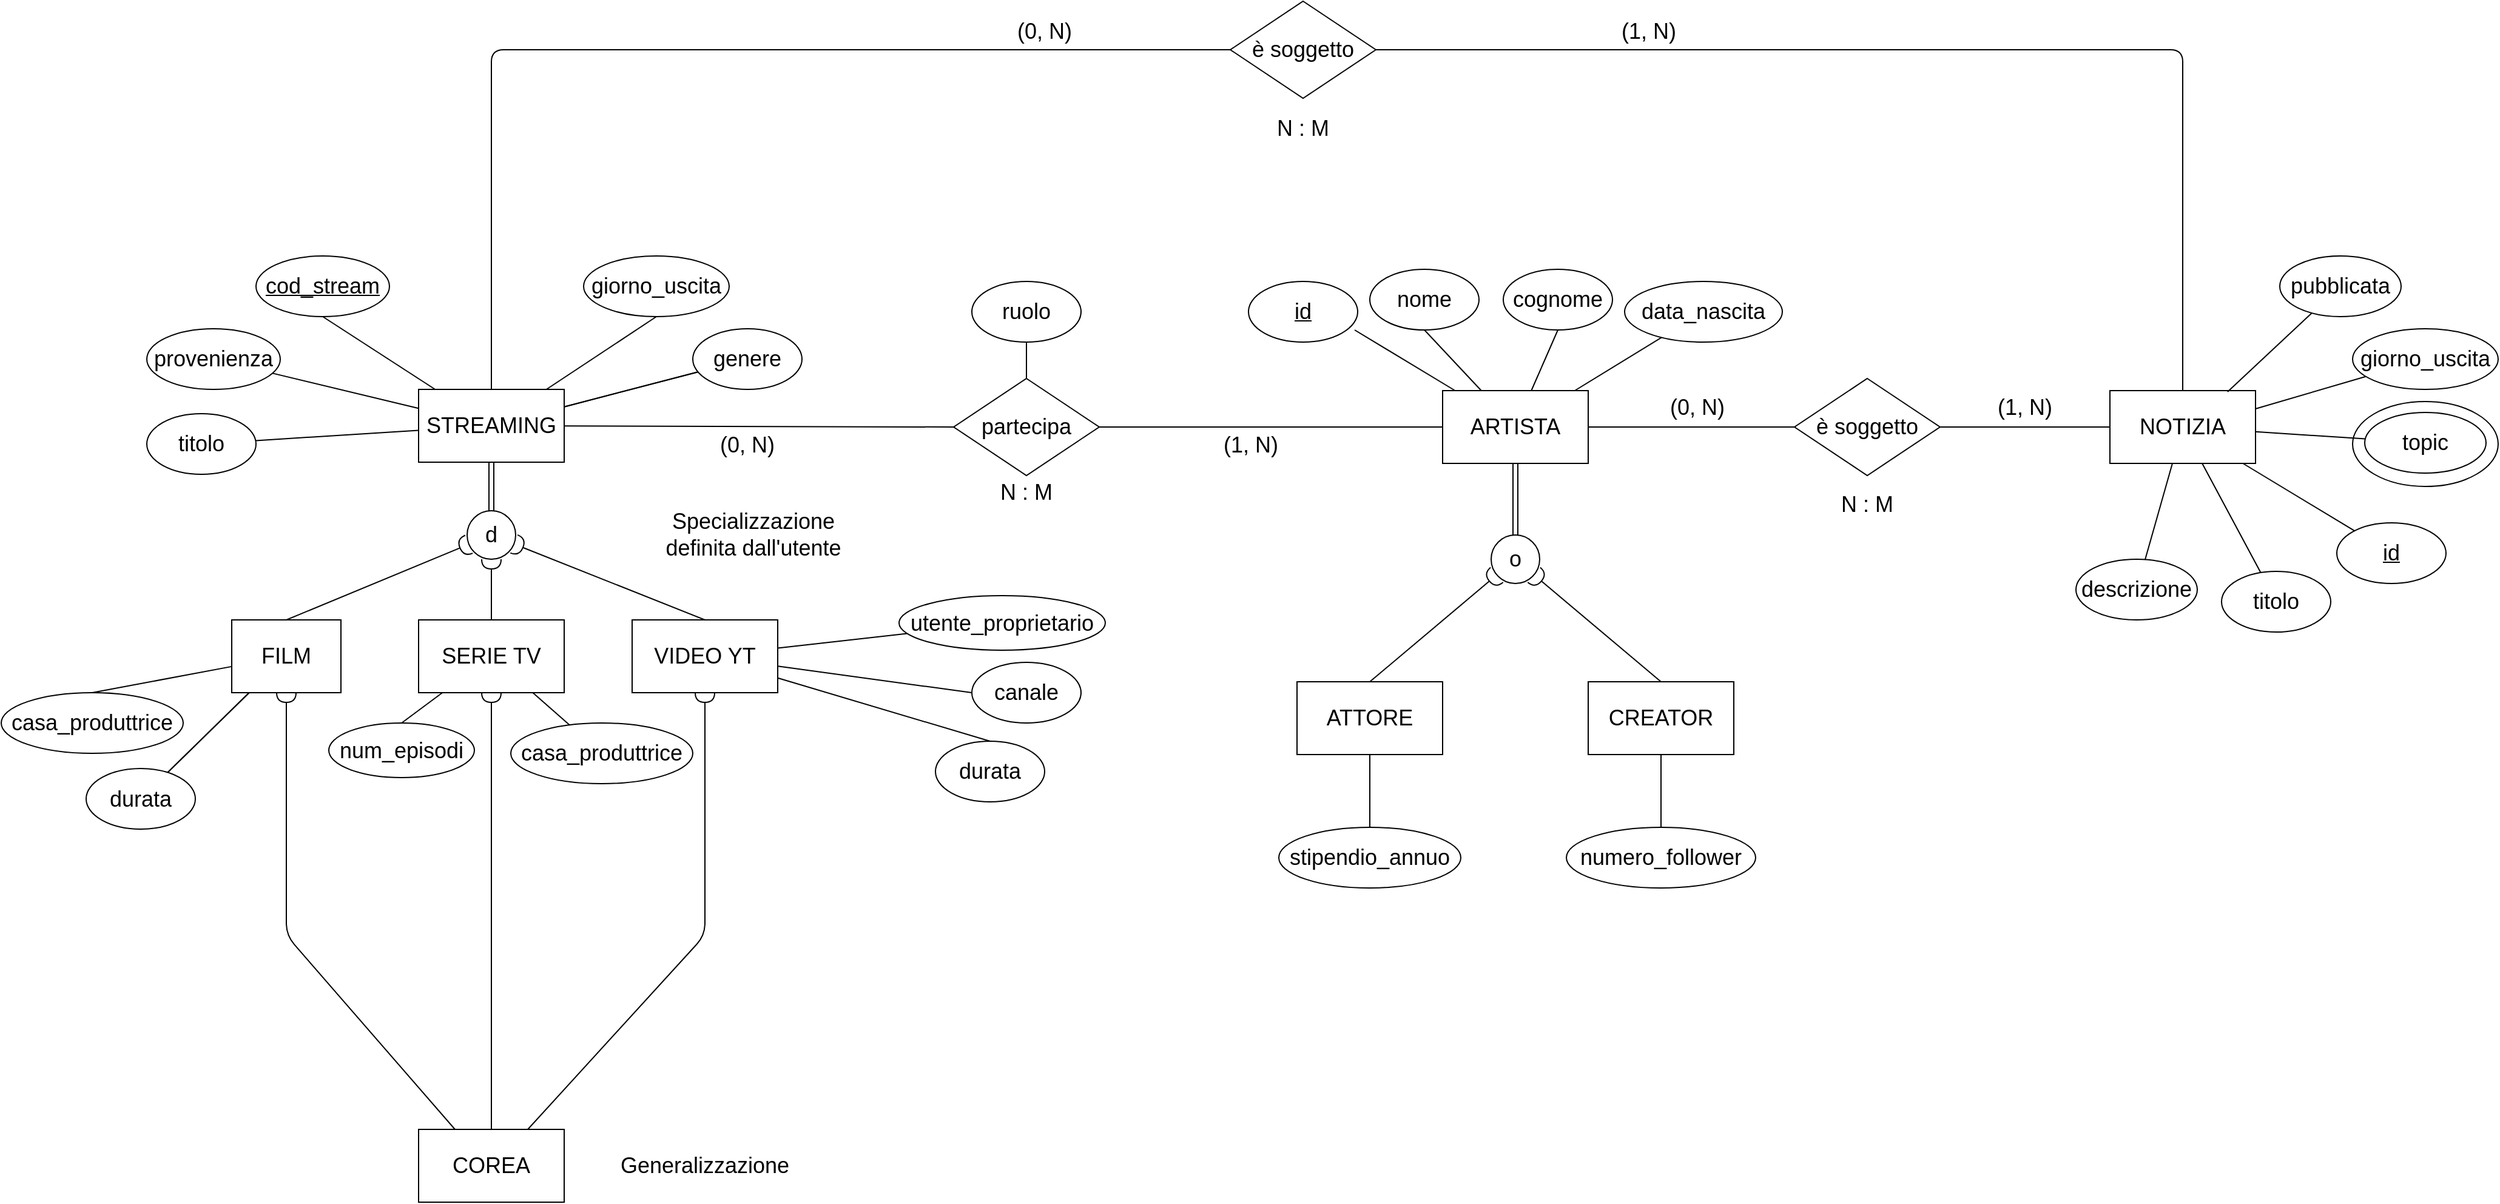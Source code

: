 <mxfile>
    <diagram id="zBuKATb36PVORmsG0atc" name="Pagina-1">
        <mxGraphModel dx="1630" dy="2322" grid="1" gridSize="10" guides="1" tooltips="1" connect="1" arrows="1" fold="1" page="1" pageScale="1" pageWidth="827" pageHeight="1169" math="0" shadow="0">
            <root>
                <mxCell id="0"/>
                <mxCell id="1" parent="0"/>
                <mxCell id="5" style="edgeStyle=none;html=1;entryX=0.5;entryY=1;entryDx=0;entryDy=0;fontSize=18;endArrow=none;endFill=0;" edge="1" parent="1" source="2" target="3">
                    <mxGeometry relative="1" as="geometry"/>
                </mxCell>
                <mxCell id="8" value="" style="edgeStyle=none;html=1;fontSize=18;endArrow=none;endFill=0;" edge="1" parent="1" source="2" target="4">
                    <mxGeometry relative="1" as="geometry"/>
                </mxCell>
                <mxCell id="9" value="" style="edgeStyle=none;html=1;fontSize=18;endArrow=none;endFill=0;" edge="1" parent="1" source="2" target="7">
                    <mxGeometry relative="1" as="geometry"/>
                </mxCell>
                <mxCell id="10" style="edgeStyle=none;html=1;entryX=0.5;entryY=1;entryDx=0;entryDy=0;fontSize=18;endArrow=none;endFill=0;" edge="1" parent="1" source="2" target="6">
                    <mxGeometry relative="1" as="geometry"/>
                </mxCell>
                <mxCell id="12" value="" style="edgeStyle=none;html=1;fontSize=18;endArrow=none;endFill=0;" edge="1" parent="1" source="2" target="11">
                    <mxGeometry relative="1" as="geometry"/>
                </mxCell>
                <mxCell id="32" value="" style="edgeStyle=none;html=1;fontSize=18;endArrow=none;endFill=0;shape=link;" edge="1" parent="1" source="2" target="31">
                    <mxGeometry relative="1" as="geometry"/>
                </mxCell>
                <mxCell id="101" value="" style="edgeStyle=none;html=1;fontSize=18;startArrow=none;startFill=0;endArrow=none;endFill=0;" edge="1" parent="1" source="2" target="7">
                    <mxGeometry relative="1" as="geometry"/>
                </mxCell>
                <mxCell id="103" style="edgeStyle=none;html=1;entryX=0;entryY=0.5;entryDx=0;entryDy=0;fontSize=18;startArrow=none;startFill=0;endArrow=none;endFill=0;" edge="1" parent="1" source="2" target="100">
                    <mxGeometry relative="1" as="geometry"/>
                </mxCell>
                <mxCell id="116" style="edgeStyle=none;html=1;entryX=0;entryY=0.5;entryDx=0;entryDy=0;fontSize=18;startArrow=none;startFill=0;endArrow=none;endFill=0;" edge="1" parent="1" source="2" target="110">
                    <mxGeometry relative="1" as="geometry">
                        <Array as="points">
                            <mxPoint x="414" y="-60"/>
                        </Array>
                    </mxGeometry>
                </mxCell>
                <mxCell id="2" value="&lt;font style=&quot;font-size: 18px;&quot;&gt;STREAMING&lt;/font&gt;" style="rounded=0;whiteSpace=wrap;html=1;" vertex="1" parent="1">
                    <mxGeometry x="354" y="220" width="120" height="60" as="geometry"/>
                </mxCell>
                <mxCell id="3" value="&lt;u&gt;cod_stream&lt;/u&gt;" style="ellipse;whiteSpace=wrap;html=1;fontSize=18;" vertex="1" parent="1">
                    <mxGeometry x="220" y="110" width="110" height="50" as="geometry"/>
                </mxCell>
                <mxCell id="4" value="titolo" style="ellipse;whiteSpace=wrap;html=1;fontSize=18;" vertex="1" parent="1">
                    <mxGeometry x="130" y="240" width="90" height="50" as="geometry"/>
                </mxCell>
                <mxCell id="6" value="giorno_uscita" style="ellipse;whiteSpace=wrap;html=1;fontSize=18;" vertex="1" parent="1">
                    <mxGeometry x="490" y="110" width="120" height="50" as="geometry"/>
                </mxCell>
                <mxCell id="7" value="genere" style="ellipse;whiteSpace=wrap;html=1;fontSize=18;" vertex="1" parent="1">
                    <mxGeometry x="580" y="170" width="90" height="50" as="geometry"/>
                </mxCell>
                <mxCell id="11" value="provenienza" style="ellipse;whiteSpace=wrap;html=1;fontSize=18;" vertex="1" parent="1">
                    <mxGeometry x="130" y="170" width="110" height="50" as="geometry"/>
                </mxCell>
                <mxCell id="28" value="" style="edgeStyle=none;html=1;fontSize=18;endArrow=none;endFill=0;" edge="1" parent="1" source="13" target="16">
                    <mxGeometry relative="1" as="geometry"/>
                </mxCell>
                <mxCell id="29" value="" style="edgeStyle=none;html=1;fontSize=18;endArrow=none;endFill=0;" edge="1" parent="1" source="13" target="16">
                    <mxGeometry relative="1" as="geometry"/>
                </mxCell>
                <mxCell id="30" style="edgeStyle=none;html=1;entryX=0.5;entryY=0;entryDx=0;entryDy=0;fontSize=18;endArrow=none;endFill=0;" edge="1" parent="1" source="13" target="17">
                    <mxGeometry relative="1" as="geometry"/>
                </mxCell>
                <mxCell id="44" style="edgeStyle=none;html=1;entryX=0.25;entryY=0;entryDx=0;entryDy=0;fontSize=18;startArrow=halfCircle;startFill=0;endArrow=none;endFill=0;" edge="1" parent="1" source="13" target="38">
                    <mxGeometry relative="1" as="geometry">
                        <Array as="points">
                            <mxPoint x="245" y="670"/>
                        </Array>
                    </mxGeometry>
                </mxCell>
                <mxCell id="13" value="&lt;span style=&quot;font-size: 18px;&quot;&gt;FILM&lt;/span&gt;" style="rounded=0;whiteSpace=wrap;html=1;" vertex="1" parent="1">
                    <mxGeometry x="200" y="410" width="90" height="60" as="geometry"/>
                </mxCell>
                <mxCell id="26" value="" style="edgeStyle=none;html=1;fontSize=18;endArrow=none;endFill=0;" edge="1" parent="1" source="14" target="19">
                    <mxGeometry relative="1" as="geometry"/>
                </mxCell>
                <mxCell id="27" style="edgeStyle=none;html=1;entryX=0.5;entryY=0;entryDx=0;entryDy=0;fontSize=18;endArrow=none;endFill=0;" edge="1" parent="1" source="14" target="18">
                    <mxGeometry relative="1" as="geometry"/>
                </mxCell>
                <mxCell id="45" style="edgeStyle=none;html=1;entryX=0.5;entryY=0;entryDx=0;entryDy=0;fontSize=18;startArrow=halfCircle;startFill=0;endArrow=none;endFill=0;" edge="1" parent="1" source="14" target="38">
                    <mxGeometry relative="1" as="geometry"/>
                </mxCell>
                <mxCell id="14" value="&lt;font style=&quot;font-size: 18px;&quot;&gt;SERIE TV&lt;/font&gt;" style="rounded=0;whiteSpace=wrap;html=1;" vertex="1" parent="1">
                    <mxGeometry x="354" y="410" width="120" height="60" as="geometry"/>
                </mxCell>
                <mxCell id="23" value="" style="edgeStyle=none;html=1;fontSize=18;endArrow=none;endFill=0;" edge="1" parent="1" source="15" target="22">
                    <mxGeometry relative="1" as="geometry"/>
                </mxCell>
                <mxCell id="24" style="edgeStyle=none;html=1;entryX=0;entryY=0.5;entryDx=0;entryDy=0;fontSize=18;endArrow=none;endFill=0;" edge="1" parent="1" source="15" target="21">
                    <mxGeometry relative="1" as="geometry"/>
                </mxCell>
                <mxCell id="25" style="edgeStyle=none;html=1;entryX=0.5;entryY=0;entryDx=0;entryDy=0;fontSize=18;endArrow=none;endFill=0;" edge="1" parent="1" source="15" target="20">
                    <mxGeometry relative="1" as="geometry"/>
                </mxCell>
                <mxCell id="46" style="edgeStyle=none;html=1;entryX=0.75;entryY=0;entryDx=0;entryDy=0;fontSize=18;startArrow=halfCircle;startFill=0;endArrow=none;endFill=0;" edge="1" parent="1" source="15" target="38">
                    <mxGeometry relative="1" as="geometry">
                        <Array as="points">
                            <mxPoint x="590" y="670"/>
                        </Array>
                    </mxGeometry>
                </mxCell>
                <mxCell id="15" value="&lt;font style=&quot;font-size: 18px;&quot;&gt;VIDEO YT&lt;/font&gt;" style="rounded=0;whiteSpace=wrap;html=1;" vertex="1" parent="1">
                    <mxGeometry x="530" y="410" width="120" height="60" as="geometry"/>
                </mxCell>
                <mxCell id="16" value="durata" style="ellipse;whiteSpace=wrap;html=1;fontSize=18;" vertex="1" parent="1">
                    <mxGeometry x="80" y="532.5" width="90" height="50" as="geometry"/>
                </mxCell>
                <mxCell id="17" value="casa_produttrice" style="ellipse;whiteSpace=wrap;html=1;fontSize=18;" vertex="1" parent="1">
                    <mxGeometry x="10" y="470" width="150" height="50" as="geometry"/>
                </mxCell>
                <mxCell id="18" value="num_episodi" style="ellipse;whiteSpace=wrap;html=1;fontSize=18;" vertex="1" parent="1">
                    <mxGeometry x="280" y="495" width="120" height="45" as="geometry"/>
                </mxCell>
                <mxCell id="19" value="casa_produttrice" style="ellipse;whiteSpace=wrap;html=1;fontSize=18;" vertex="1" parent="1">
                    <mxGeometry x="430" y="495" width="150" height="50" as="geometry"/>
                </mxCell>
                <mxCell id="20" value="durata" style="ellipse;whiteSpace=wrap;html=1;fontSize=18;" vertex="1" parent="1">
                    <mxGeometry x="780" y="510" width="90" height="50" as="geometry"/>
                </mxCell>
                <mxCell id="21" value="canale" style="ellipse;whiteSpace=wrap;html=1;fontSize=18;" vertex="1" parent="1">
                    <mxGeometry x="810" y="445" width="90" height="50" as="geometry"/>
                </mxCell>
                <mxCell id="22" value="utente_proprietario" style="ellipse;whiteSpace=wrap;html=1;fontSize=18;" vertex="1" parent="1">
                    <mxGeometry x="750" y="390" width="170" height="45" as="geometry"/>
                </mxCell>
                <mxCell id="34" value="" style="edgeStyle=none;html=1;fontSize=18;endArrow=none;endFill=0;startArrow=halfCircle;startFill=0;" edge="1" parent="1" source="31" target="14">
                    <mxGeometry relative="1" as="geometry"/>
                </mxCell>
                <mxCell id="35" style="edgeStyle=none;html=1;entryX=0.5;entryY=0;entryDx=0;entryDy=0;fontSize=18;endArrow=none;endFill=0;startArrow=halfCircle;startFill=0;" edge="1" parent="1" source="31" target="13">
                    <mxGeometry relative="1" as="geometry"/>
                </mxCell>
                <mxCell id="36" style="edgeStyle=none;html=1;entryX=0.5;entryY=0;entryDx=0;entryDy=0;fontSize=18;endArrow=none;endFill=0;startArrow=halfCircle;startFill=0;" edge="1" parent="1" source="31" target="15">
                    <mxGeometry relative="1" as="geometry"/>
                </mxCell>
                <mxCell id="31" value="d" style="ellipse;whiteSpace=wrap;html=1;aspect=fixed;fontSize=18;" vertex="1" parent="1">
                    <mxGeometry x="394" y="320" width="40" height="40" as="geometry"/>
                </mxCell>
                <mxCell id="37" value="Specializzazione definita dall'utente" style="text;html=1;strokeColor=none;fillColor=none;align=center;verticalAlign=middle;whiteSpace=wrap;rounded=0;fontSize=18;" vertex="1" parent="1">
                    <mxGeometry x="550" y="310" width="160" height="60" as="geometry"/>
                </mxCell>
                <mxCell id="38" value="&lt;font style=&quot;font-size: 18px;&quot;&gt;COREA&lt;/font&gt;" style="rounded=0;whiteSpace=wrap;html=1;" vertex="1" parent="1">
                    <mxGeometry x="354" y="830" width="120" height="60" as="geometry"/>
                </mxCell>
                <mxCell id="47" value="Generalizzazione" style="text;html=1;strokeColor=none;fillColor=none;align=center;verticalAlign=middle;whiteSpace=wrap;rounded=0;fontSize=18;" vertex="1" parent="1">
                    <mxGeometry x="510" y="830" width="160" height="60" as="geometry"/>
                </mxCell>
                <mxCell id="87" value="" style="edgeStyle=none;html=1;fontSize=18;startArrow=none;startFill=0;endArrow=none;endFill=0;" edge="1" parent="1" source="50" target="49">
                    <mxGeometry relative="1" as="geometry"/>
                </mxCell>
                <mxCell id="50" value="titolo" style="ellipse;whiteSpace=wrap;html=1;fontSize=18;" vertex="1" parent="1">
                    <mxGeometry x="1840" y="370" width="90" height="50" as="geometry"/>
                </mxCell>
                <mxCell id="51" value="descrizione" style="ellipse;whiteSpace=wrap;html=1;fontSize=18;" vertex="1" parent="1">
                    <mxGeometry x="1720" y="360" width="100" height="50" as="geometry"/>
                </mxCell>
                <mxCell id="53" value="" style="group" vertex="1" connectable="0" parent="1">
                    <mxGeometry x="1738" y="211" width="140" height="80" as="geometry"/>
                </mxCell>
                <mxCell id="49" value="&lt;font style=&quot;font-size: 18px;&quot;&gt;NOTIZIA&lt;/font&gt;" style="rounded=0;whiteSpace=wrap;html=1;" vertex="1" parent="53">
                    <mxGeometry x="10" y="10" width="120" height="60" as="geometry"/>
                </mxCell>
                <mxCell id="89" style="edgeStyle=none;html=1;entryX=0.808;entryY=0.017;entryDx=0;entryDy=0;entryPerimeter=0;fontSize=18;startArrow=none;startFill=0;endArrow=none;endFill=0;" edge="1" parent="1" source="56" target="49">
                    <mxGeometry relative="1" as="geometry"/>
                </mxCell>
                <mxCell id="56" value="pubblicata" style="ellipse;whiteSpace=wrap;html=1;fontSize=18;" vertex="1" parent="1">
                    <mxGeometry x="1888" y="110" width="100" height="50" as="geometry"/>
                </mxCell>
                <mxCell id="90" style="edgeStyle=none;html=1;entryX=1;entryY=0.25;entryDx=0;entryDy=0;fontSize=18;startArrow=none;startFill=0;endArrow=none;endFill=0;" edge="1" parent="1" source="59" target="49">
                    <mxGeometry relative="1" as="geometry"/>
                </mxCell>
                <mxCell id="59" value="giorno_uscita" style="ellipse;whiteSpace=wrap;html=1;fontSize=18;" vertex="1" parent="1">
                    <mxGeometry x="1948" y="170" width="120" height="50" as="geometry"/>
                </mxCell>
                <mxCell id="77" value="" style="edgeStyle=none;html=1;fontSize=18;startArrow=none;startFill=0;endArrow=none;endFill=0;" edge="1" parent="1" source="64" target="75">
                    <mxGeometry relative="1" as="geometry"/>
                </mxCell>
                <mxCell id="64" value="&lt;font style=&quot;font-size: 18px;&quot;&gt;ATTORE&lt;/font&gt;" style="rounded=0;whiteSpace=wrap;html=1;" vertex="1" parent="1">
                    <mxGeometry x="1078" y="461" width="120" height="60" as="geometry"/>
                </mxCell>
                <mxCell id="71" style="edgeStyle=none;html=1;entryX=0.972;entryY=0.8;entryDx=0;entryDy=0;entryPerimeter=0;fontSize=18;startArrow=none;startFill=0;endArrow=none;endFill=0;" edge="1" parent="1" source="65" target="67">
                    <mxGeometry relative="1" as="geometry"/>
                </mxCell>
                <mxCell id="72" style="edgeStyle=none;html=1;entryX=0.5;entryY=1;entryDx=0;entryDy=0;fontSize=18;startArrow=none;startFill=0;endArrow=none;endFill=0;" edge="1" parent="1" source="65" target="68">
                    <mxGeometry relative="1" as="geometry"/>
                </mxCell>
                <mxCell id="73" value="" style="edgeStyle=none;html=1;fontSize=18;startArrow=none;startFill=0;endArrow=none;endFill=0;" edge="1" parent="1" source="65" target="70">
                    <mxGeometry relative="1" as="geometry"/>
                </mxCell>
                <mxCell id="74" style="edgeStyle=none;html=1;entryX=0.5;entryY=1;entryDx=0;entryDy=0;fontSize=18;startArrow=none;startFill=0;endArrow=none;endFill=0;" edge="1" parent="1" source="65" target="69">
                    <mxGeometry relative="1" as="geometry"/>
                </mxCell>
                <mxCell id="80" value="" style="edgeStyle=none;html=1;fontSize=18;startArrow=none;startFill=0;endArrow=none;endFill=0;shape=link;" edge="1" parent="1" source="65" target="79">
                    <mxGeometry relative="1" as="geometry"/>
                </mxCell>
                <mxCell id="95" style="edgeStyle=none;html=1;entryX=0;entryY=0.5;entryDx=0;entryDy=0;fontSize=18;startArrow=none;startFill=0;endArrow=none;endFill=0;" edge="1" parent="1" source="65" target="94">
                    <mxGeometry relative="1" as="geometry"/>
                </mxCell>
                <mxCell id="104" style="edgeStyle=none;html=1;entryX=1;entryY=0.5;entryDx=0;entryDy=0;fontSize=18;startArrow=none;startFill=0;endArrow=none;endFill=0;" edge="1" parent="1" source="65" target="100">
                    <mxGeometry relative="1" as="geometry"/>
                </mxCell>
                <mxCell id="65" value="&lt;font style=&quot;font-size: 18px;&quot;&gt;ARTISTA&lt;/font&gt;" style="rounded=0;whiteSpace=wrap;html=1;" vertex="1" parent="1">
                    <mxGeometry x="1198" y="221" width="120" height="60" as="geometry"/>
                </mxCell>
                <mxCell id="78" value="" style="edgeStyle=none;html=1;fontSize=18;startArrow=none;startFill=0;endArrow=none;endFill=0;" edge="1" parent="1" source="66" target="76">
                    <mxGeometry relative="1" as="geometry"/>
                </mxCell>
                <mxCell id="66" value="&lt;font style=&quot;font-size: 18px;&quot;&gt;CREATOR&lt;/font&gt;" style="rounded=0;whiteSpace=wrap;html=1;" vertex="1" parent="1">
                    <mxGeometry x="1318" y="461" width="120" height="60" as="geometry"/>
                </mxCell>
                <mxCell id="67" value="&lt;u&gt;id&lt;span style=&quot;color: rgba(0, 0, 0, 0); font-family: monospace; font-size: 0px; text-align: start;&quot;&gt;%3CmxGraphModel%3E%3Croot%3E%3CmxCell%20id%3D%220%22%2F%3E%3CmxCell%20id%3D%221%22%20parent%3D%220%22%2F%3E%3CmxCell%20id%3D%222%22%20value%3D%22titolo%22%20style%3D%22ellipse%3BwhiteSpace%3Dwrap%3Bhtml%3D1%3BfontSize%3D18%3B%22%20vertex%3D%221%22%20parent%3D%221%22%3E%3CmxGeometry%20x%3D%22560%22%20y%3D%221040%22%20width%3D%2290%22%20height%3D%2250%22%20as%3D%22geometry%22%2F%3E%3C%2FmxCell%3E%3C%2Froot%3E%3C%2FmxGraphModel%3E&lt;/span&gt;&lt;/u&gt;" style="ellipse;whiteSpace=wrap;html=1;fontSize=18;" vertex="1" parent="1">
                    <mxGeometry x="1038" y="131" width="90" height="50" as="geometry"/>
                </mxCell>
                <mxCell id="68" value="nome" style="ellipse;whiteSpace=wrap;html=1;fontSize=18;" vertex="1" parent="1">
                    <mxGeometry x="1138" y="121" width="90" height="50" as="geometry"/>
                </mxCell>
                <mxCell id="69" value="cognome" style="ellipse;whiteSpace=wrap;html=1;fontSize=18;" vertex="1" parent="1">
                    <mxGeometry x="1248" y="121" width="90" height="50" as="geometry"/>
                </mxCell>
                <mxCell id="70" value="data_nascita" style="ellipse;whiteSpace=wrap;html=1;fontSize=18;" vertex="1" parent="1">
                    <mxGeometry x="1348" y="131" width="130" height="50" as="geometry"/>
                </mxCell>
                <mxCell id="75" value="stipendio_annuo" style="ellipse;whiteSpace=wrap;html=1;fontSize=18;" vertex="1" parent="1">
                    <mxGeometry x="1063" y="581" width="150" height="50" as="geometry"/>
                </mxCell>
                <mxCell id="76" value="numero_follower" style="ellipse;whiteSpace=wrap;html=1;fontSize=18;" vertex="1" parent="1">
                    <mxGeometry x="1300" y="581" width="156" height="50" as="geometry"/>
                </mxCell>
                <mxCell id="81" style="edgeStyle=none;html=1;entryX=0.5;entryY=0;entryDx=0;entryDy=0;fontSize=18;startArrow=halfCircle;startFill=0;endArrow=none;endFill=0;" edge="1" parent="1" source="79" target="64">
                    <mxGeometry relative="1" as="geometry"/>
                </mxCell>
                <mxCell id="82" style="edgeStyle=none;html=1;entryX=0.5;entryY=0;entryDx=0;entryDy=0;fontSize=18;startArrow=halfCircle;startFill=0;endArrow=none;endFill=0;" edge="1" parent="1" source="79" target="66">
                    <mxGeometry relative="1" as="geometry"/>
                </mxCell>
                <mxCell id="79" value="o" style="ellipse;whiteSpace=wrap;html=1;aspect=fixed;fontSize=18;" vertex="1" parent="1">
                    <mxGeometry x="1238" y="340" width="40" height="40" as="geometry"/>
                </mxCell>
                <mxCell id="84" value="" style="group" vertex="1" connectable="0" parent="1">
                    <mxGeometry x="1948" y="230" width="120" height="70" as="geometry"/>
                </mxCell>
                <mxCell id="83" value="" style="ellipse;whiteSpace=wrap;html=1;fontSize=18;" vertex="1" parent="84">
                    <mxGeometry width="120" height="70" as="geometry"/>
                </mxCell>
                <mxCell id="60" value="topic" style="ellipse;whiteSpace=wrap;html=1;fontSize=18;" vertex="1" parent="84">
                    <mxGeometry x="10" y="9" width="100" height="50" as="geometry"/>
                </mxCell>
                <mxCell id="93" style="edgeStyle=none;html=1;fontSize=18;startArrow=none;startFill=0;endArrow=none;endFill=0;" edge="1" parent="1" source="85" target="49">
                    <mxGeometry relative="1" as="geometry"/>
                </mxCell>
                <mxCell id="85" value="&lt;u&gt;id&lt;span style=&quot;color: rgba(0, 0, 0, 0); font-family: monospace; font-size: 0px; text-align: start;&quot;&gt;%3CmxGraphModel%3E%3Croot%3E%3CmxCell%20id%3D%220%22%2F%3E%3CmxCell%20id%3D%221%22%20parent%3D%220%22%2F%3E%3CmxCell%20id%3D%222%22%20value%3D%22titolo%22%20style%3D%22ellipse%3BwhiteSpace%3Dwrap%3Bhtml%3D1%3BfontSize%3D18%3B%22%20vertex%3D%221%22%20parent%3D%221%22%3E%3CmxGeometry%20x%3D%22560%22%20y%3D%221040%22%20width%3D%2290%22%20height%3D%2250%22%20as%3D%22geometry%22%2F%3E%3C%2FmxCell%3E%3C%2Froot%3E%3C%2FmxGraphModel%3E&lt;/span&gt;&lt;/u&gt;" style="ellipse;whiteSpace=wrap;html=1;fontSize=18;" vertex="1" parent="1">
                    <mxGeometry x="1935" y="330" width="90" height="50" as="geometry"/>
                </mxCell>
                <mxCell id="86" value="" style="edgeStyle=none;html=1;fontSize=18;startArrow=none;startFill=0;endArrow=none;endFill=0;" edge="1" parent="1" source="49" target="51">
                    <mxGeometry relative="1" as="geometry"/>
                </mxCell>
                <mxCell id="91" value="" style="edgeStyle=none;html=1;fontSize=18;startArrow=none;startFill=0;endArrow=none;endFill=0;" edge="1" parent="1" source="60" target="49">
                    <mxGeometry relative="1" as="geometry"/>
                </mxCell>
                <mxCell id="96" style="edgeStyle=none;html=1;entryX=0;entryY=0.5;entryDx=0;entryDy=0;fontSize=18;startArrow=none;startFill=0;endArrow=none;endFill=0;" edge="1" parent="1" source="94" target="49">
                    <mxGeometry relative="1" as="geometry"/>
                </mxCell>
                <mxCell id="94" value="è soggetto" style="rhombus;whiteSpace=wrap;html=1;fontSize=18;" vertex="1" parent="1">
                    <mxGeometry x="1488" y="211" width="120" height="80" as="geometry"/>
                </mxCell>
                <mxCell id="97" value="(0, N)" style="text;html=1;strokeColor=none;fillColor=none;align=center;verticalAlign=middle;whiteSpace=wrap;rounded=0;fontSize=18;" vertex="1" parent="1">
                    <mxGeometry x="1378" y="220" width="60" height="30" as="geometry"/>
                </mxCell>
                <mxCell id="98" value="(1, N)" style="text;html=1;strokeColor=none;fillColor=none;align=center;verticalAlign=middle;whiteSpace=wrap;rounded=0;fontSize=18;" vertex="1" parent="1">
                    <mxGeometry x="1648" y="220" width="60" height="30" as="geometry"/>
                </mxCell>
                <mxCell id="99" value="N : M" style="text;html=1;strokeColor=none;fillColor=none;align=center;verticalAlign=middle;whiteSpace=wrap;rounded=0;fontSize=18;" vertex="1" parent="1">
                    <mxGeometry x="1518" y="300" width="60" height="30" as="geometry"/>
                </mxCell>
                <mxCell id="109" style="edgeStyle=none;html=1;entryX=0.5;entryY=1;entryDx=0;entryDy=0;fontSize=18;startArrow=none;startFill=0;endArrow=none;endFill=0;" edge="1" parent="1" source="100" target="108">
                    <mxGeometry relative="1" as="geometry"/>
                </mxCell>
                <mxCell id="100" value="partecipa" style="rhombus;whiteSpace=wrap;html=1;fontSize=18;" vertex="1" parent="1">
                    <mxGeometry x="795" y="211" width="120" height="80" as="geometry"/>
                </mxCell>
                <mxCell id="105" value="(0, N)" style="text;html=1;strokeColor=none;fillColor=none;align=center;verticalAlign=middle;whiteSpace=wrap;rounded=0;fontSize=18;" vertex="1" parent="1">
                    <mxGeometry x="595" y="251" width="60" height="30" as="geometry"/>
                </mxCell>
                <mxCell id="106" value="(1, N)" style="text;html=1;strokeColor=none;fillColor=none;align=center;verticalAlign=middle;whiteSpace=wrap;rounded=0;fontSize=18;" vertex="1" parent="1">
                    <mxGeometry x="1010" y="251" width="60" height="30" as="geometry"/>
                </mxCell>
                <mxCell id="107" value="N : M" style="text;html=1;strokeColor=none;fillColor=none;align=center;verticalAlign=middle;whiteSpace=wrap;rounded=0;fontSize=18;" vertex="1" parent="1">
                    <mxGeometry x="825" y="290" width="60" height="30" as="geometry"/>
                </mxCell>
                <mxCell id="108" value="ruolo" style="ellipse;whiteSpace=wrap;html=1;fontSize=18;" vertex="1" parent="1">
                    <mxGeometry x="810" y="131" width="90" height="50" as="geometry"/>
                </mxCell>
                <mxCell id="110" value="è soggetto" style="rhombus;whiteSpace=wrap;html=1;fontSize=18;" vertex="1" parent="1">
                    <mxGeometry x="1023" y="-100" width="120" height="80" as="geometry"/>
                </mxCell>
                <mxCell id="111" style="edgeStyle=none;html=1;entryX=1;entryY=0.5;entryDx=0;entryDy=0;fontSize=18;startArrow=none;startFill=0;endArrow=none;endFill=0;" edge="1" parent="1" source="49" target="110">
                    <mxGeometry relative="1" as="geometry">
                        <Array as="points">
                            <mxPoint x="1808" y="-60"/>
                        </Array>
                    </mxGeometry>
                </mxCell>
                <mxCell id="113" value="(1, N)" style="text;html=1;strokeColor=none;fillColor=none;align=center;verticalAlign=middle;whiteSpace=wrap;rounded=0;fontSize=18;" vertex="1" parent="1">
                    <mxGeometry x="1338" y="-90" width="60" height="30" as="geometry"/>
                </mxCell>
                <mxCell id="114" value="(0, N)" style="text;html=1;strokeColor=none;fillColor=none;align=center;verticalAlign=middle;whiteSpace=wrap;rounded=0;fontSize=18;" vertex="1" parent="1">
                    <mxGeometry x="840" y="-90" width="60" height="30" as="geometry"/>
                </mxCell>
                <mxCell id="117" value="N : M" style="text;html=1;strokeColor=none;fillColor=none;align=center;verticalAlign=middle;whiteSpace=wrap;rounded=0;fontSize=18;" vertex="1" parent="1">
                    <mxGeometry x="1053" y="-10" width="60" height="30" as="geometry"/>
                </mxCell>
            </root>
        </mxGraphModel>
    </diagram>
</mxfile>